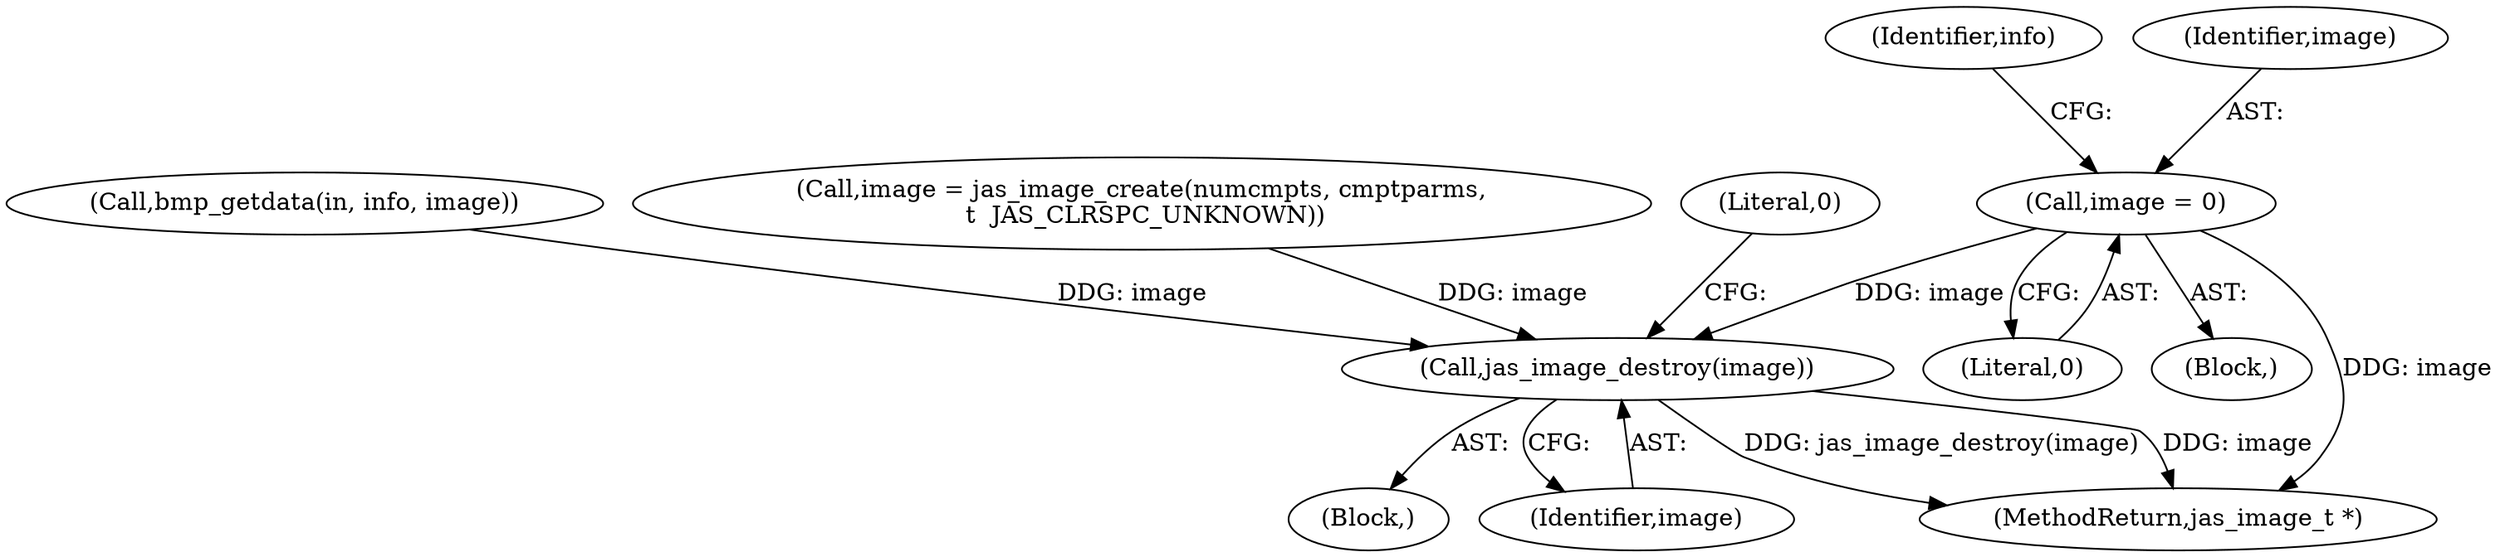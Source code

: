 digraph "0_jasper_5d66894d2313e3f3469f19066e149e08ff076698_0@pointer" {
"1000131" [label="(Call,image = 0)"];
"1000402" [label="(Call,jas_image_destroy(image))"];
"1000133" [label="(Literal,0)"];
"1000135" [label="(Identifier,info)"];
"1000401" [label="(Block,)"];
"1000403" [label="(Identifier,image)"];
"1000383" [label="(Call,bmp_getdata(in, info, image))"];
"1000122" [label="(Block,)"];
"1000402" [label="(Call,jas_image_destroy(image))"];
"1000341" [label="(Call,image = jas_image_create(numcmpts, cmptparms,\n \t  JAS_CLRSPC_UNKNOWN))"];
"1000132" [label="(Identifier,image)"];
"1000406" [label="(MethodReturn,jas_image_t *)"];
"1000405" [label="(Literal,0)"];
"1000131" [label="(Call,image = 0)"];
"1000131" -> "1000122"  [label="AST: "];
"1000131" -> "1000133"  [label="CFG: "];
"1000132" -> "1000131"  [label="AST: "];
"1000133" -> "1000131"  [label="AST: "];
"1000135" -> "1000131"  [label="CFG: "];
"1000131" -> "1000406"  [label="DDG: image"];
"1000131" -> "1000402"  [label="DDG: image"];
"1000402" -> "1000401"  [label="AST: "];
"1000402" -> "1000403"  [label="CFG: "];
"1000403" -> "1000402"  [label="AST: "];
"1000405" -> "1000402"  [label="CFG: "];
"1000402" -> "1000406"  [label="DDG: jas_image_destroy(image)"];
"1000402" -> "1000406"  [label="DDG: image"];
"1000341" -> "1000402"  [label="DDG: image"];
"1000383" -> "1000402"  [label="DDG: image"];
}
